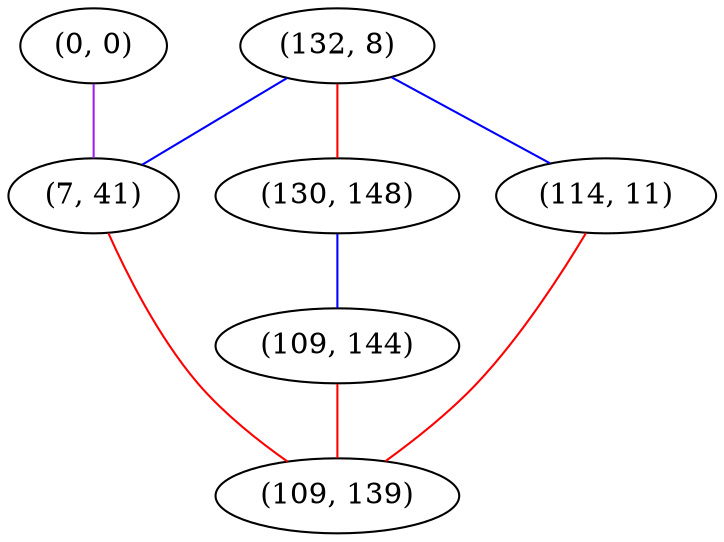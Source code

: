 graph "" {
"(0, 0)";
"(132, 8)";
"(130, 148)";
"(109, 144)";
"(7, 41)";
"(114, 11)";
"(109, 139)";
"(0, 0)" -- "(7, 41)"  [color=purple, key=0, weight=4];
"(132, 8)" -- "(114, 11)"  [color=blue, key=0, weight=3];
"(132, 8)" -- "(130, 148)"  [color=red, key=0, weight=1];
"(132, 8)" -- "(7, 41)"  [color=blue, key=0, weight=3];
"(130, 148)" -- "(109, 144)"  [color=blue, key=0, weight=3];
"(109, 144)" -- "(109, 139)"  [color=red, key=0, weight=1];
"(7, 41)" -- "(109, 139)"  [color=red, key=0, weight=1];
"(114, 11)" -- "(109, 139)"  [color=red, key=0, weight=1];
}

